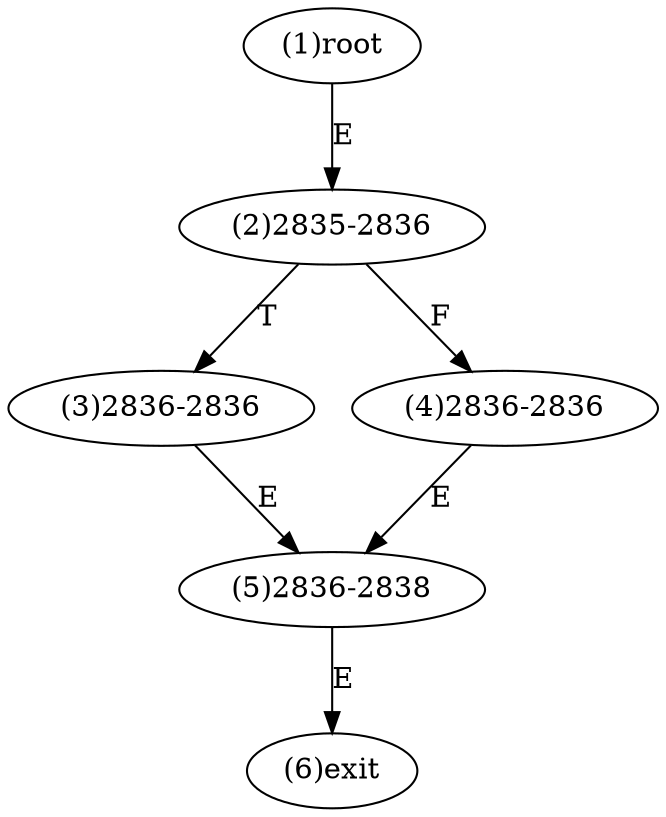 digraph "" { 
1[ label="(1)root"];
2[ label="(2)2835-2836"];
3[ label="(3)2836-2836"];
4[ label="(4)2836-2836"];
5[ label="(5)2836-2838"];
6[ label="(6)exit"];
1->2[ label="E"];
2->4[ label="F"];
2->3[ label="T"];
3->5[ label="E"];
4->5[ label="E"];
5->6[ label="E"];
}